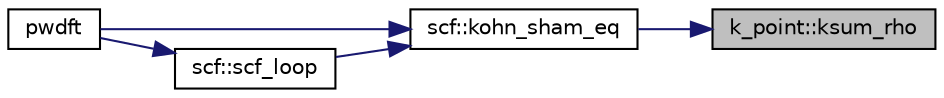 digraph "k_point::ksum_rho"
{
 // LATEX_PDF_SIZE
  edge [fontname="Helvetica",fontsize="10",labelfontname="Helvetica",labelfontsize="10"];
  node [fontname="Helvetica",fontsize="10",shape=record];
  rankdir="RL";
  Node1 [label="k_point::ksum_rho",height=0.2,width=0.4,color="black", fillcolor="grey75", style="filled", fontcolor="black",tooltip=" "];
  Node1 -> Node2 [dir="back",color="midnightblue",fontsize="10",style="solid",fontname="Helvetica"];
  Node2 [label="scf::kohn_sham_eq",height=0.2,width=0.4,color="black", fillcolor="white", style="filled",URL="$namespacescf.html#a80161e4666bf654ff41c0ad5510f0641",tooltip=" "];
  Node2 -> Node3 [dir="back",color="midnightblue",fontsize="10",style="solid",fontname="Helvetica"];
  Node3 [label="pwdft",height=0.2,width=0.4,color="black", fillcolor="white", style="filled",URL="$pwdft_8_f90.html#a676d884bb05028d628a63337b149182e",tooltip=" "];
  Node2 -> Node4 [dir="back",color="midnightblue",fontsize="10",style="solid",fontname="Helvetica"];
  Node4 [label="scf::scf_loop",height=0.2,width=0.4,color="black", fillcolor="white", style="filled",URL="$namespacescf.html#ab2a6afb38024f53beb2371ef1d7163a1",tooltip=" "];
  Node4 -> Node3 [dir="back",color="midnightblue",fontsize="10",style="solid",fontname="Helvetica"];
}
